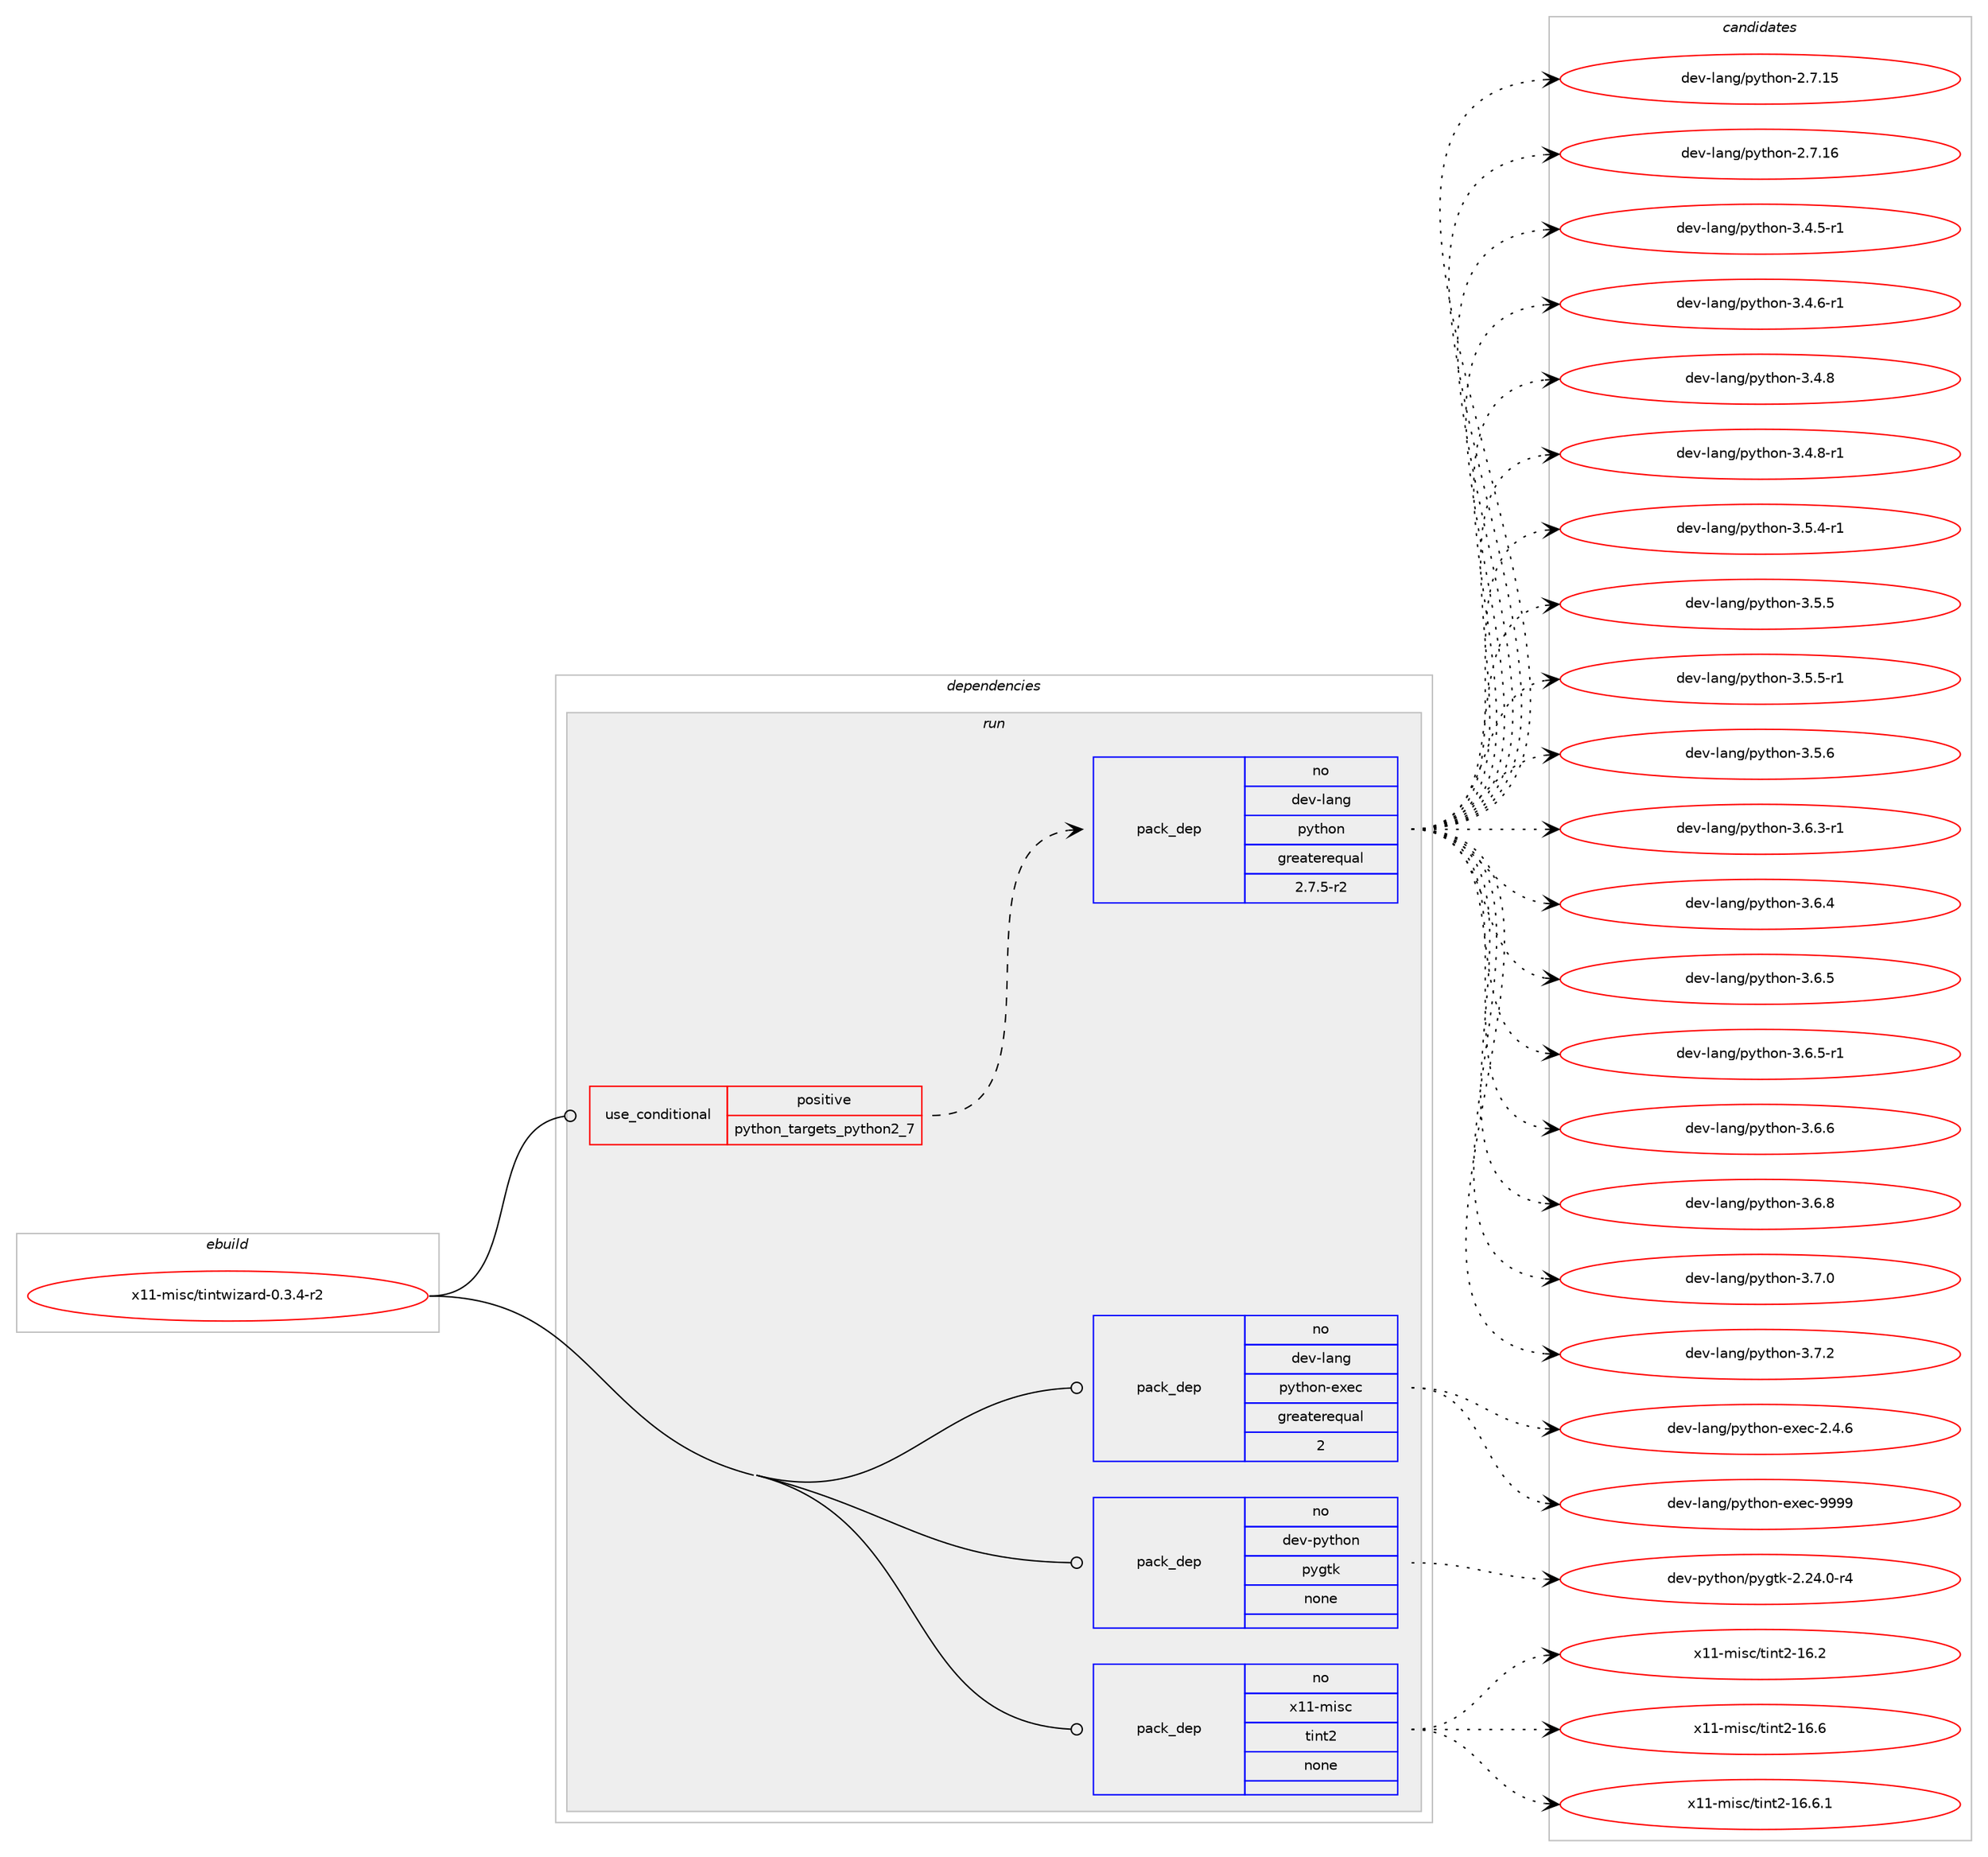 digraph prolog {

# *************
# Graph options
# *************

newrank=true;
concentrate=true;
compound=true;
graph [rankdir=LR,fontname=Helvetica,fontsize=10,ranksep=1.5];#, ranksep=2.5, nodesep=0.2];
edge  [arrowhead=vee];
node  [fontname=Helvetica,fontsize=10];

# **********
# The ebuild
# **********

subgraph cluster_leftcol {
color=gray;
rank=same;
label=<<i>ebuild</i>>;
id [label="x11-misc/tintwizard-0.3.4-r2", color=red, width=4, href="../x11-misc/tintwizard-0.3.4-r2.svg"];
}

# ****************
# The dependencies
# ****************

subgraph cluster_midcol {
color=gray;
label=<<i>dependencies</i>>;
subgraph cluster_compile {
fillcolor="#eeeeee";
style=filled;
label=<<i>compile</i>>;
}
subgraph cluster_compileandrun {
fillcolor="#eeeeee";
style=filled;
label=<<i>compile and run</i>>;
}
subgraph cluster_run {
fillcolor="#eeeeee";
style=filled;
label=<<i>run</i>>;
subgraph cond466714 {
dependency1764901 [label=<<TABLE BORDER="0" CELLBORDER="1" CELLSPACING="0" CELLPADDING="4"><TR><TD ROWSPAN="3" CELLPADDING="10">use_conditional</TD></TR><TR><TD>positive</TD></TR><TR><TD>python_targets_python2_7</TD></TR></TABLE>>, shape=none, color=red];
subgraph pack1268464 {
dependency1764902 [label=<<TABLE BORDER="0" CELLBORDER="1" CELLSPACING="0" CELLPADDING="4" WIDTH="220"><TR><TD ROWSPAN="6" CELLPADDING="30">pack_dep</TD></TR><TR><TD WIDTH="110">no</TD></TR><TR><TD>dev-lang</TD></TR><TR><TD>python</TD></TR><TR><TD>greaterequal</TD></TR><TR><TD>2.7.5-r2</TD></TR></TABLE>>, shape=none, color=blue];
}
dependency1764901:e -> dependency1764902:w [weight=20,style="dashed",arrowhead="vee"];
}
id:e -> dependency1764901:w [weight=20,style="solid",arrowhead="odot"];
subgraph pack1268465 {
dependency1764903 [label=<<TABLE BORDER="0" CELLBORDER="1" CELLSPACING="0" CELLPADDING="4" WIDTH="220"><TR><TD ROWSPAN="6" CELLPADDING="30">pack_dep</TD></TR><TR><TD WIDTH="110">no</TD></TR><TR><TD>dev-lang</TD></TR><TR><TD>python-exec</TD></TR><TR><TD>greaterequal</TD></TR><TR><TD>2</TD></TR></TABLE>>, shape=none, color=blue];
}
id:e -> dependency1764903:w [weight=20,style="solid",arrowhead="odot"];
subgraph pack1268466 {
dependency1764904 [label=<<TABLE BORDER="0" CELLBORDER="1" CELLSPACING="0" CELLPADDING="4" WIDTH="220"><TR><TD ROWSPAN="6" CELLPADDING="30">pack_dep</TD></TR><TR><TD WIDTH="110">no</TD></TR><TR><TD>dev-python</TD></TR><TR><TD>pygtk</TD></TR><TR><TD>none</TD></TR><TR><TD></TD></TR></TABLE>>, shape=none, color=blue];
}
id:e -> dependency1764904:w [weight=20,style="solid",arrowhead="odot"];
subgraph pack1268467 {
dependency1764905 [label=<<TABLE BORDER="0" CELLBORDER="1" CELLSPACING="0" CELLPADDING="4" WIDTH="220"><TR><TD ROWSPAN="6" CELLPADDING="30">pack_dep</TD></TR><TR><TD WIDTH="110">no</TD></TR><TR><TD>x11-misc</TD></TR><TR><TD>tint2</TD></TR><TR><TD>none</TD></TR><TR><TD></TD></TR></TABLE>>, shape=none, color=blue];
}
id:e -> dependency1764905:w [weight=20,style="solid",arrowhead="odot"];
}
}

# **************
# The candidates
# **************

subgraph cluster_choices {
rank=same;
color=gray;
label=<<i>candidates</i>>;

subgraph choice1268464 {
color=black;
nodesep=1;
choice10010111845108971101034711212111610411111045504655464953 [label="dev-lang/python-2.7.15", color=red, width=4,href="../dev-lang/python-2.7.15.svg"];
choice10010111845108971101034711212111610411111045504655464954 [label="dev-lang/python-2.7.16", color=red, width=4,href="../dev-lang/python-2.7.16.svg"];
choice1001011184510897110103471121211161041111104551465246534511449 [label="dev-lang/python-3.4.5-r1", color=red, width=4,href="../dev-lang/python-3.4.5-r1.svg"];
choice1001011184510897110103471121211161041111104551465246544511449 [label="dev-lang/python-3.4.6-r1", color=red, width=4,href="../dev-lang/python-3.4.6-r1.svg"];
choice100101118451089711010347112121116104111110455146524656 [label="dev-lang/python-3.4.8", color=red, width=4,href="../dev-lang/python-3.4.8.svg"];
choice1001011184510897110103471121211161041111104551465246564511449 [label="dev-lang/python-3.4.8-r1", color=red, width=4,href="../dev-lang/python-3.4.8-r1.svg"];
choice1001011184510897110103471121211161041111104551465346524511449 [label="dev-lang/python-3.5.4-r1", color=red, width=4,href="../dev-lang/python-3.5.4-r1.svg"];
choice100101118451089711010347112121116104111110455146534653 [label="dev-lang/python-3.5.5", color=red, width=4,href="../dev-lang/python-3.5.5.svg"];
choice1001011184510897110103471121211161041111104551465346534511449 [label="dev-lang/python-3.5.5-r1", color=red, width=4,href="../dev-lang/python-3.5.5-r1.svg"];
choice100101118451089711010347112121116104111110455146534654 [label="dev-lang/python-3.5.6", color=red, width=4,href="../dev-lang/python-3.5.6.svg"];
choice1001011184510897110103471121211161041111104551465446514511449 [label="dev-lang/python-3.6.3-r1", color=red, width=4,href="../dev-lang/python-3.6.3-r1.svg"];
choice100101118451089711010347112121116104111110455146544652 [label="dev-lang/python-3.6.4", color=red, width=4,href="../dev-lang/python-3.6.4.svg"];
choice100101118451089711010347112121116104111110455146544653 [label="dev-lang/python-3.6.5", color=red, width=4,href="../dev-lang/python-3.6.5.svg"];
choice1001011184510897110103471121211161041111104551465446534511449 [label="dev-lang/python-3.6.5-r1", color=red, width=4,href="../dev-lang/python-3.6.5-r1.svg"];
choice100101118451089711010347112121116104111110455146544654 [label="dev-lang/python-3.6.6", color=red, width=4,href="../dev-lang/python-3.6.6.svg"];
choice100101118451089711010347112121116104111110455146544656 [label="dev-lang/python-3.6.8", color=red, width=4,href="../dev-lang/python-3.6.8.svg"];
choice100101118451089711010347112121116104111110455146554648 [label="dev-lang/python-3.7.0", color=red, width=4,href="../dev-lang/python-3.7.0.svg"];
choice100101118451089711010347112121116104111110455146554650 [label="dev-lang/python-3.7.2", color=red, width=4,href="../dev-lang/python-3.7.2.svg"];
dependency1764902:e -> choice10010111845108971101034711212111610411111045504655464953:w [style=dotted,weight="100"];
dependency1764902:e -> choice10010111845108971101034711212111610411111045504655464954:w [style=dotted,weight="100"];
dependency1764902:e -> choice1001011184510897110103471121211161041111104551465246534511449:w [style=dotted,weight="100"];
dependency1764902:e -> choice1001011184510897110103471121211161041111104551465246544511449:w [style=dotted,weight="100"];
dependency1764902:e -> choice100101118451089711010347112121116104111110455146524656:w [style=dotted,weight="100"];
dependency1764902:e -> choice1001011184510897110103471121211161041111104551465246564511449:w [style=dotted,weight="100"];
dependency1764902:e -> choice1001011184510897110103471121211161041111104551465346524511449:w [style=dotted,weight="100"];
dependency1764902:e -> choice100101118451089711010347112121116104111110455146534653:w [style=dotted,weight="100"];
dependency1764902:e -> choice1001011184510897110103471121211161041111104551465346534511449:w [style=dotted,weight="100"];
dependency1764902:e -> choice100101118451089711010347112121116104111110455146534654:w [style=dotted,weight="100"];
dependency1764902:e -> choice1001011184510897110103471121211161041111104551465446514511449:w [style=dotted,weight="100"];
dependency1764902:e -> choice100101118451089711010347112121116104111110455146544652:w [style=dotted,weight="100"];
dependency1764902:e -> choice100101118451089711010347112121116104111110455146544653:w [style=dotted,weight="100"];
dependency1764902:e -> choice1001011184510897110103471121211161041111104551465446534511449:w [style=dotted,weight="100"];
dependency1764902:e -> choice100101118451089711010347112121116104111110455146544654:w [style=dotted,weight="100"];
dependency1764902:e -> choice100101118451089711010347112121116104111110455146544656:w [style=dotted,weight="100"];
dependency1764902:e -> choice100101118451089711010347112121116104111110455146554648:w [style=dotted,weight="100"];
dependency1764902:e -> choice100101118451089711010347112121116104111110455146554650:w [style=dotted,weight="100"];
}
subgraph choice1268465 {
color=black;
nodesep=1;
choice1001011184510897110103471121211161041111104510112010199455046524654 [label="dev-lang/python-exec-2.4.6", color=red, width=4,href="../dev-lang/python-exec-2.4.6.svg"];
choice10010111845108971101034711212111610411111045101120101994557575757 [label="dev-lang/python-exec-9999", color=red, width=4,href="../dev-lang/python-exec-9999.svg"];
dependency1764903:e -> choice1001011184510897110103471121211161041111104510112010199455046524654:w [style=dotted,weight="100"];
dependency1764903:e -> choice10010111845108971101034711212111610411111045101120101994557575757:w [style=dotted,weight="100"];
}
subgraph choice1268466 {
color=black;
nodesep=1;
choice1001011184511212111610411111047112121103116107455046505246484511452 [label="dev-python/pygtk-2.24.0-r4", color=red, width=4,href="../dev-python/pygtk-2.24.0-r4.svg"];
dependency1764904:e -> choice1001011184511212111610411111047112121103116107455046505246484511452:w [style=dotted,weight="100"];
}
subgraph choice1268467 {
color=black;
nodesep=1;
choice1204949451091051159947116105110116504549544650 [label="x11-misc/tint2-16.2", color=red, width=4,href="../x11-misc/tint2-16.2.svg"];
choice1204949451091051159947116105110116504549544654 [label="x11-misc/tint2-16.6", color=red, width=4,href="../x11-misc/tint2-16.6.svg"];
choice12049494510910511599471161051101165045495446544649 [label="x11-misc/tint2-16.6.1", color=red, width=4,href="../x11-misc/tint2-16.6.1.svg"];
dependency1764905:e -> choice1204949451091051159947116105110116504549544650:w [style=dotted,weight="100"];
dependency1764905:e -> choice1204949451091051159947116105110116504549544654:w [style=dotted,weight="100"];
dependency1764905:e -> choice12049494510910511599471161051101165045495446544649:w [style=dotted,weight="100"];
}
}

}
